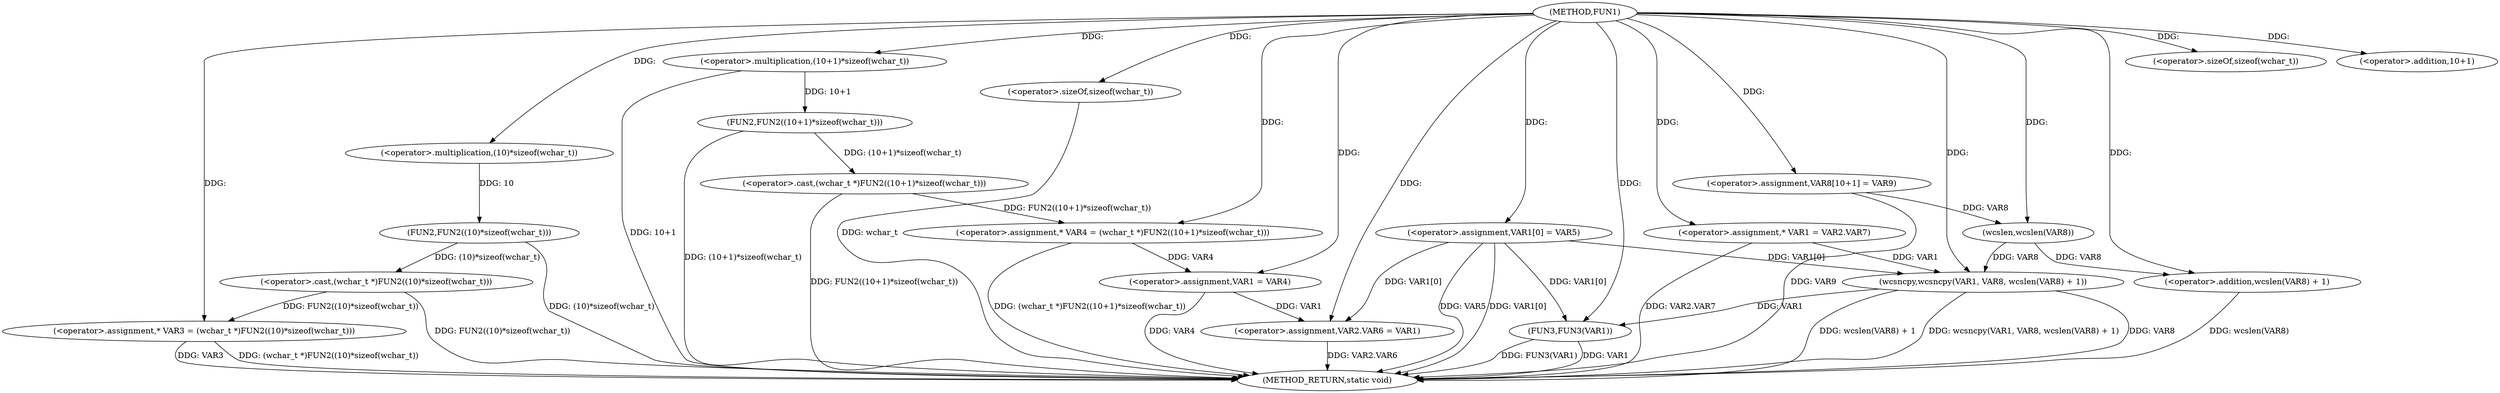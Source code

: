 digraph FUN1 {  
"1000100" [label = "(METHOD,FUN1)" ]
"1000160" [label = "(METHOD_RETURN,static void)" ]
"1000105" [label = "(<operator>.assignment,* VAR3 = (wchar_t *)FUN2((10)*sizeof(wchar_t)))" ]
"1000107" [label = "(<operator>.cast,(wchar_t *)FUN2((10)*sizeof(wchar_t)))" ]
"1000109" [label = "(FUN2,FUN2((10)*sizeof(wchar_t)))" ]
"1000110" [label = "(<operator>.multiplication,(10)*sizeof(wchar_t))" ]
"1000112" [label = "(<operator>.sizeOf,sizeof(wchar_t))" ]
"1000115" [label = "(<operator>.assignment,* VAR4 = (wchar_t *)FUN2((10+1)*sizeof(wchar_t)))" ]
"1000117" [label = "(<operator>.cast,(wchar_t *)FUN2((10+1)*sizeof(wchar_t)))" ]
"1000119" [label = "(FUN2,FUN2((10+1)*sizeof(wchar_t)))" ]
"1000120" [label = "(<operator>.multiplication,(10+1)*sizeof(wchar_t))" ]
"1000121" [label = "(<operator>.addition,10+1)" ]
"1000124" [label = "(<operator>.sizeOf,sizeof(wchar_t))" ]
"1000126" [label = "(<operator>.assignment,VAR1 = VAR4)" ]
"1000129" [label = "(<operator>.assignment,VAR1[0] = VAR5)" ]
"1000134" [label = "(<operator>.assignment,VAR2.VAR6 = VAR1)" ]
"1000141" [label = "(<operator>.assignment,* VAR1 = VAR2.VAR7)" ]
"1000148" [label = "(<operator>.assignment,VAR8[10+1] = VAR9)" ]
"1000151" [label = "(wcsncpy,wcsncpy(VAR1, VAR8, wcslen(VAR8) + 1))" ]
"1000154" [label = "(<operator>.addition,wcslen(VAR8) + 1)" ]
"1000155" [label = "(wcslen,wcslen(VAR8))" ]
"1000158" [label = "(FUN3,FUN3(VAR1))" ]
  "1000124" -> "1000160"  [ label = "DDG: wchar_t"] 
  "1000151" -> "1000160"  [ label = "DDG: VAR8"] 
  "1000129" -> "1000160"  [ label = "DDG: VAR5"] 
  "1000151" -> "1000160"  [ label = "DDG: wcslen(VAR8) + 1"] 
  "1000141" -> "1000160"  [ label = "DDG: VAR2.VAR7"] 
  "1000148" -> "1000160"  [ label = "DDG: VAR9"] 
  "1000126" -> "1000160"  [ label = "DDG: VAR4"] 
  "1000117" -> "1000160"  [ label = "DDG: FUN2((10+1)*sizeof(wchar_t))"] 
  "1000158" -> "1000160"  [ label = "DDG: VAR1"] 
  "1000115" -> "1000160"  [ label = "DDG: (wchar_t *)FUN2((10+1)*sizeof(wchar_t))"] 
  "1000129" -> "1000160"  [ label = "DDG: VAR1[0]"] 
  "1000105" -> "1000160"  [ label = "DDG: (wchar_t *)FUN2((10)*sizeof(wchar_t))"] 
  "1000151" -> "1000160"  [ label = "DDG: wcsncpy(VAR1, VAR8, wcslen(VAR8) + 1)"] 
  "1000154" -> "1000160"  [ label = "DDG: wcslen(VAR8)"] 
  "1000158" -> "1000160"  [ label = "DDG: FUN3(VAR1)"] 
  "1000120" -> "1000160"  [ label = "DDG: 10+1"] 
  "1000134" -> "1000160"  [ label = "DDG: VAR2.VAR6"] 
  "1000109" -> "1000160"  [ label = "DDG: (10)*sizeof(wchar_t)"] 
  "1000119" -> "1000160"  [ label = "DDG: (10+1)*sizeof(wchar_t)"] 
  "1000105" -> "1000160"  [ label = "DDG: VAR3"] 
  "1000107" -> "1000160"  [ label = "DDG: FUN2((10)*sizeof(wchar_t))"] 
  "1000107" -> "1000105"  [ label = "DDG: FUN2((10)*sizeof(wchar_t))"] 
  "1000100" -> "1000105"  [ label = "DDG: "] 
  "1000109" -> "1000107"  [ label = "DDG: (10)*sizeof(wchar_t)"] 
  "1000110" -> "1000109"  [ label = "DDG: 10"] 
  "1000100" -> "1000110"  [ label = "DDG: "] 
  "1000100" -> "1000112"  [ label = "DDG: "] 
  "1000117" -> "1000115"  [ label = "DDG: FUN2((10+1)*sizeof(wchar_t))"] 
  "1000100" -> "1000115"  [ label = "DDG: "] 
  "1000119" -> "1000117"  [ label = "DDG: (10+1)*sizeof(wchar_t)"] 
  "1000120" -> "1000119"  [ label = "DDG: 10+1"] 
  "1000100" -> "1000120"  [ label = "DDG: "] 
  "1000100" -> "1000121"  [ label = "DDG: "] 
  "1000100" -> "1000124"  [ label = "DDG: "] 
  "1000115" -> "1000126"  [ label = "DDG: VAR4"] 
  "1000100" -> "1000126"  [ label = "DDG: "] 
  "1000100" -> "1000129"  [ label = "DDG: "] 
  "1000129" -> "1000134"  [ label = "DDG: VAR1[0]"] 
  "1000126" -> "1000134"  [ label = "DDG: VAR1"] 
  "1000100" -> "1000134"  [ label = "DDG: "] 
  "1000100" -> "1000141"  [ label = "DDG: "] 
  "1000100" -> "1000148"  [ label = "DDG: "] 
  "1000129" -> "1000151"  [ label = "DDG: VAR1[0]"] 
  "1000141" -> "1000151"  [ label = "DDG: VAR1"] 
  "1000100" -> "1000151"  [ label = "DDG: "] 
  "1000155" -> "1000151"  [ label = "DDG: VAR8"] 
  "1000155" -> "1000154"  [ label = "DDG: VAR8"] 
  "1000148" -> "1000155"  [ label = "DDG: VAR8"] 
  "1000100" -> "1000155"  [ label = "DDG: "] 
  "1000100" -> "1000154"  [ label = "DDG: "] 
  "1000129" -> "1000158"  [ label = "DDG: VAR1[0]"] 
  "1000151" -> "1000158"  [ label = "DDG: VAR1"] 
  "1000100" -> "1000158"  [ label = "DDG: "] 
}
